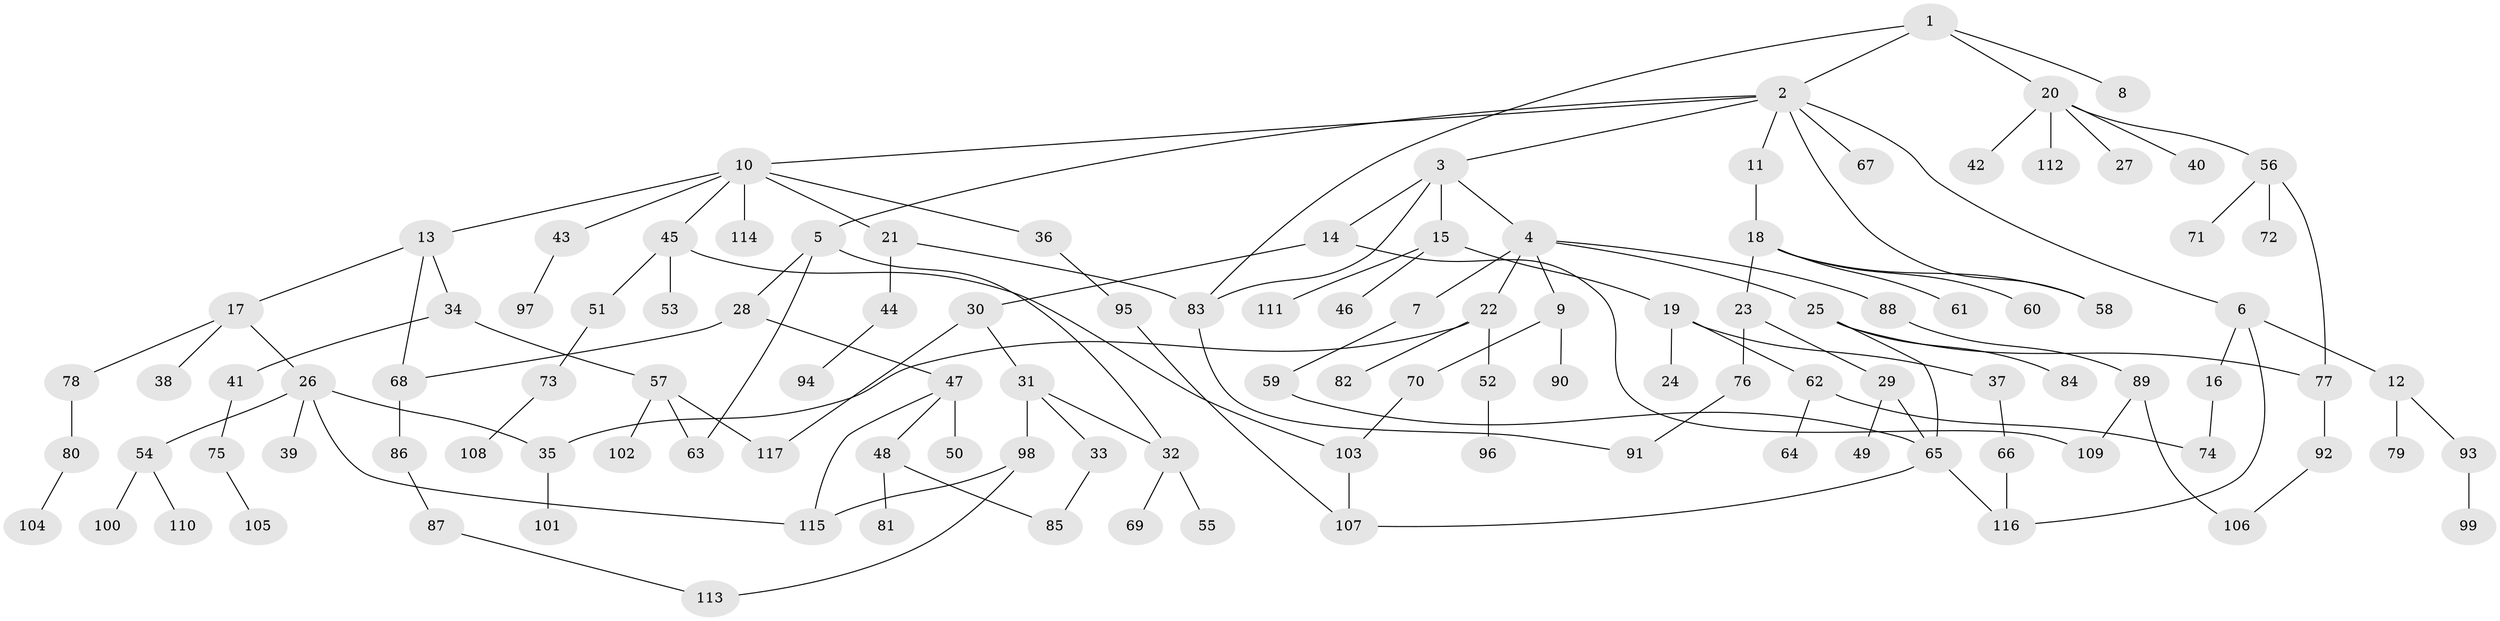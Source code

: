 // coarse degree distribution, {3: 0.3559322033898305, 6: 0.06779661016949153, 7: 0.01694915254237288, 4: 0.05084745762711865, 2: 0.23728813559322035, 5: 0.05084745762711865, 1: 0.22033898305084745}
// Generated by graph-tools (version 1.1) at 2025/49/03/04/25 22:49:09]
// undirected, 117 vertices, 140 edges
graph export_dot {
  node [color=gray90,style=filled];
  1;
  2;
  3;
  4;
  5;
  6;
  7;
  8;
  9;
  10;
  11;
  12;
  13;
  14;
  15;
  16;
  17;
  18;
  19;
  20;
  21;
  22;
  23;
  24;
  25;
  26;
  27;
  28;
  29;
  30;
  31;
  32;
  33;
  34;
  35;
  36;
  37;
  38;
  39;
  40;
  41;
  42;
  43;
  44;
  45;
  46;
  47;
  48;
  49;
  50;
  51;
  52;
  53;
  54;
  55;
  56;
  57;
  58;
  59;
  60;
  61;
  62;
  63;
  64;
  65;
  66;
  67;
  68;
  69;
  70;
  71;
  72;
  73;
  74;
  75;
  76;
  77;
  78;
  79;
  80;
  81;
  82;
  83;
  84;
  85;
  86;
  87;
  88;
  89;
  90;
  91;
  92;
  93;
  94;
  95;
  96;
  97;
  98;
  99;
  100;
  101;
  102;
  103;
  104;
  105;
  106;
  107;
  108;
  109;
  110;
  111;
  112;
  113;
  114;
  115;
  116;
  117;
  1 -- 2;
  1 -- 8;
  1 -- 20;
  1 -- 83;
  2 -- 3;
  2 -- 5;
  2 -- 6;
  2 -- 10;
  2 -- 11;
  2 -- 58;
  2 -- 67;
  3 -- 4;
  3 -- 14;
  3 -- 15;
  3 -- 83;
  4 -- 7;
  4 -- 9;
  4 -- 22;
  4 -- 25;
  4 -- 88;
  5 -- 28;
  5 -- 32;
  5 -- 63;
  6 -- 12;
  6 -- 16;
  6 -- 116;
  7 -- 59;
  9 -- 70;
  9 -- 90;
  10 -- 13;
  10 -- 21;
  10 -- 36;
  10 -- 43;
  10 -- 45;
  10 -- 114;
  11 -- 18;
  12 -- 79;
  12 -- 93;
  13 -- 17;
  13 -- 34;
  13 -- 68;
  14 -- 30;
  14 -- 109;
  15 -- 19;
  15 -- 46;
  15 -- 111;
  16 -- 74;
  17 -- 26;
  17 -- 38;
  17 -- 78;
  18 -- 23;
  18 -- 60;
  18 -- 61;
  18 -- 58;
  19 -- 24;
  19 -- 37;
  19 -- 62;
  20 -- 27;
  20 -- 40;
  20 -- 42;
  20 -- 56;
  20 -- 112;
  21 -- 44;
  21 -- 83;
  22 -- 52;
  22 -- 82;
  22 -- 35;
  23 -- 29;
  23 -- 76;
  25 -- 65;
  25 -- 84;
  25 -- 77;
  26 -- 35;
  26 -- 39;
  26 -- 54;
  26 -- 115;
  28 -- 47;
  28 -- 68;
  29 -- 49;
  29 -- 65;
  30 -- 31;
  30 -- 117;
  31 -- 32;
  31 -- 33;
  31 -- 98;
  32 -- 55;
  32 -- 69;
  33 -- 85;
  34 -- 41;
  34 -- 57;
  35 -- 101;
  36 -- 95;
  37 -- 66;
  41 -- 75;
  43 -- 97;
  44 -- 94;
  45 -- 51;
  45 -- 53;
  45 -- 103;
  47 -- 48;
  47 -- 50;
  47 -- 115;
  48 -- 81;
  48 -- 85;
  51 -- 73;
  52 -- 96;
  54 -- 100;
  54 -- 110;
  56 -- 71;
  56 -- 72;
  56 -- 77;
  57 -- 63;
  57 -- 102;
  57 -- 117;
  59 -- 65;
  62 -- 64;
  62 -- 74;
  65 -- 107;
  65 -- 116;
  66 -- 116;
  68 -- 86;
  70 -- 103;
  73 -- 108;
  75 -- 105;
  76 -- 91;
  77 -- 92;
  78 -- 80;
  80 -- 104;
  83 -- 91;
  86 -- 87;
  87 -- 113;
  88 -- 89;
  89 -- 109;
  89 -- 106;
  92 -- 106;
  93 -- 99;
  95 -- 107;
  98 -- 113;
  98 -- 115;
  103 -- 107;
}
